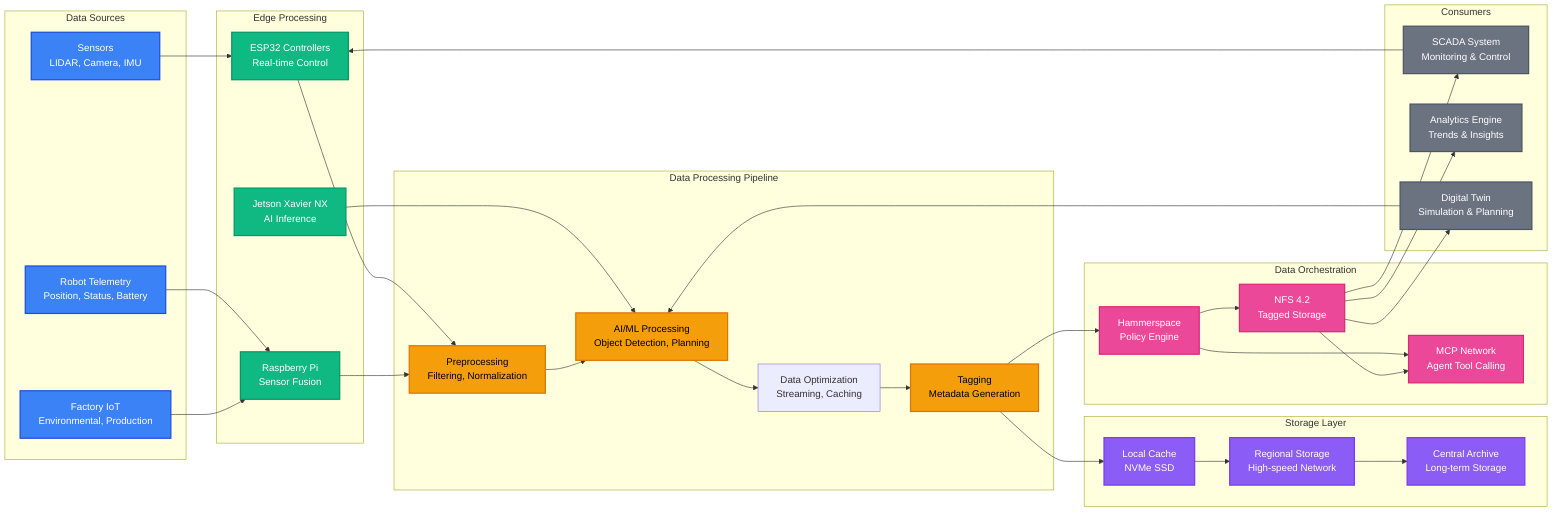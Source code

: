 graph LR
    subgraph "Data Sources"
        SENSORS[Sensors<br/>LIDAR, Camera, IMU]
        ROBOTS[Robot Telemetry<br/>Position, Status, Battery]
        FACTORY[Factory IoT<br/>Environmental, Production]
    end
    
    subgraph "Edge Processing"
        ESP32[ESP32 Controllers<br/>Real-time Control]
        RPI[Raspberry Pi<br/>Sensor Fusion]
        JETSON[Jetson Xavier NX<br/>AI Inference]
    end
    
    subgraph "Data Processing Pipeline"
        PREPROC[Preprocessing<br/>Filtering, Normalization]
        AI[AI/ML Processing<br/>Object Detection, Planning]
        OPTIMIZE[Data Optimization<br/>Streaming, Caching]
        TAG[Tagging<br/>Metadata Generation]
    end
    
    subgraph "Storage Layer"
        LOCAL[Local Cache<br/>NVMe SSD]
        REGIONAL[Regional Storage<br/>High-speed Network]
        CENTRAL[Central Archive<br/>Long-term Storage]
    end
    
    subgraph "Data Orchestration"
        HAMMERSPACE[Hammerspace<br/>Policy Engine]
        NFS42[NFS 4.2<br/>Tagged Storage]
        MCP[MCP Network<br/>Agent Tool Calling]
    end
    
    subgraph "Consumers"
        SCADA[SCADA System<br/>Monitoring & Control]
        ANALYTICS[Analytics Engine<br/>Trends & Insights]
        DIGITAL_TWIN[Digital Twin<br/>Simulation & Planning]
    end
    
    %% Data flow from sources
    SENSORS --> ESP32
    ROBOTS --> RPI
    FACTORY --> RPI
    
    %% Edge processing flow
    ESP32 --> PREPROC
    RPI --> PREPROC
    JETSON --> AI
    
    %% Processing pipeline
    PREPROC --> AI
    AI --> OPTIMIZE
    OPTIMIZE --> TAG
    
    %% Storage flow
    TAG --> LOCAL
    LOCAL --> REGIONAL
    REGIONAL --> CENTRAL
    
    %% Orchestration
    TAG --> HAMMERSPACE
    HAMMERSPACE --> NFS42
    HAMMERSPACE --> MCP
    NFS42 --> MCP
    
    %% Consumer flow
    NFS42 --> SCADA
    NFS42 --> ANALYTICS
    NFS42 --> DIGITAL_TWIN
    
    %% Real-time feedback
    SCADA --> ESP32
    DIGITAL_TWIN --> AI
    
    %% Styling
    classDef source fill:#3B82F6,stroke:#1D4ED8,stroke-width:2px,color:#fff
    classDef edge fill:#10B981,stroke:#059669,stroke-width:2px,color:#fff
    classDef process fill:#F59E0B,stroke:#D97706,stroke-width:2px,color:#000
    classDef storage fill:#8B5CF6,stroke:#7C3AED,stroke-width:2px,color:#fff
    classDef orchestration fill:#EC4899,stroke:#DB2777,stroke-width:2px,color:#fff
    classDef consumer fill:#6B7280,stroke:#4B5563,stroke-width:2px,color:#fff
    
    class SENSORS,ROBOTS,FACTORY source
    class ESP32,RPI,JETSON edge
    class PREPROC,AI,COMPRESS,TAG process
    class LOCAL,REGIONAL,CENTRAL storage
    class HAMMERSPACE,NFS42,MCP orchestration
    class SCADA,ANALYTICS,DIGITAL_TWIN consumer